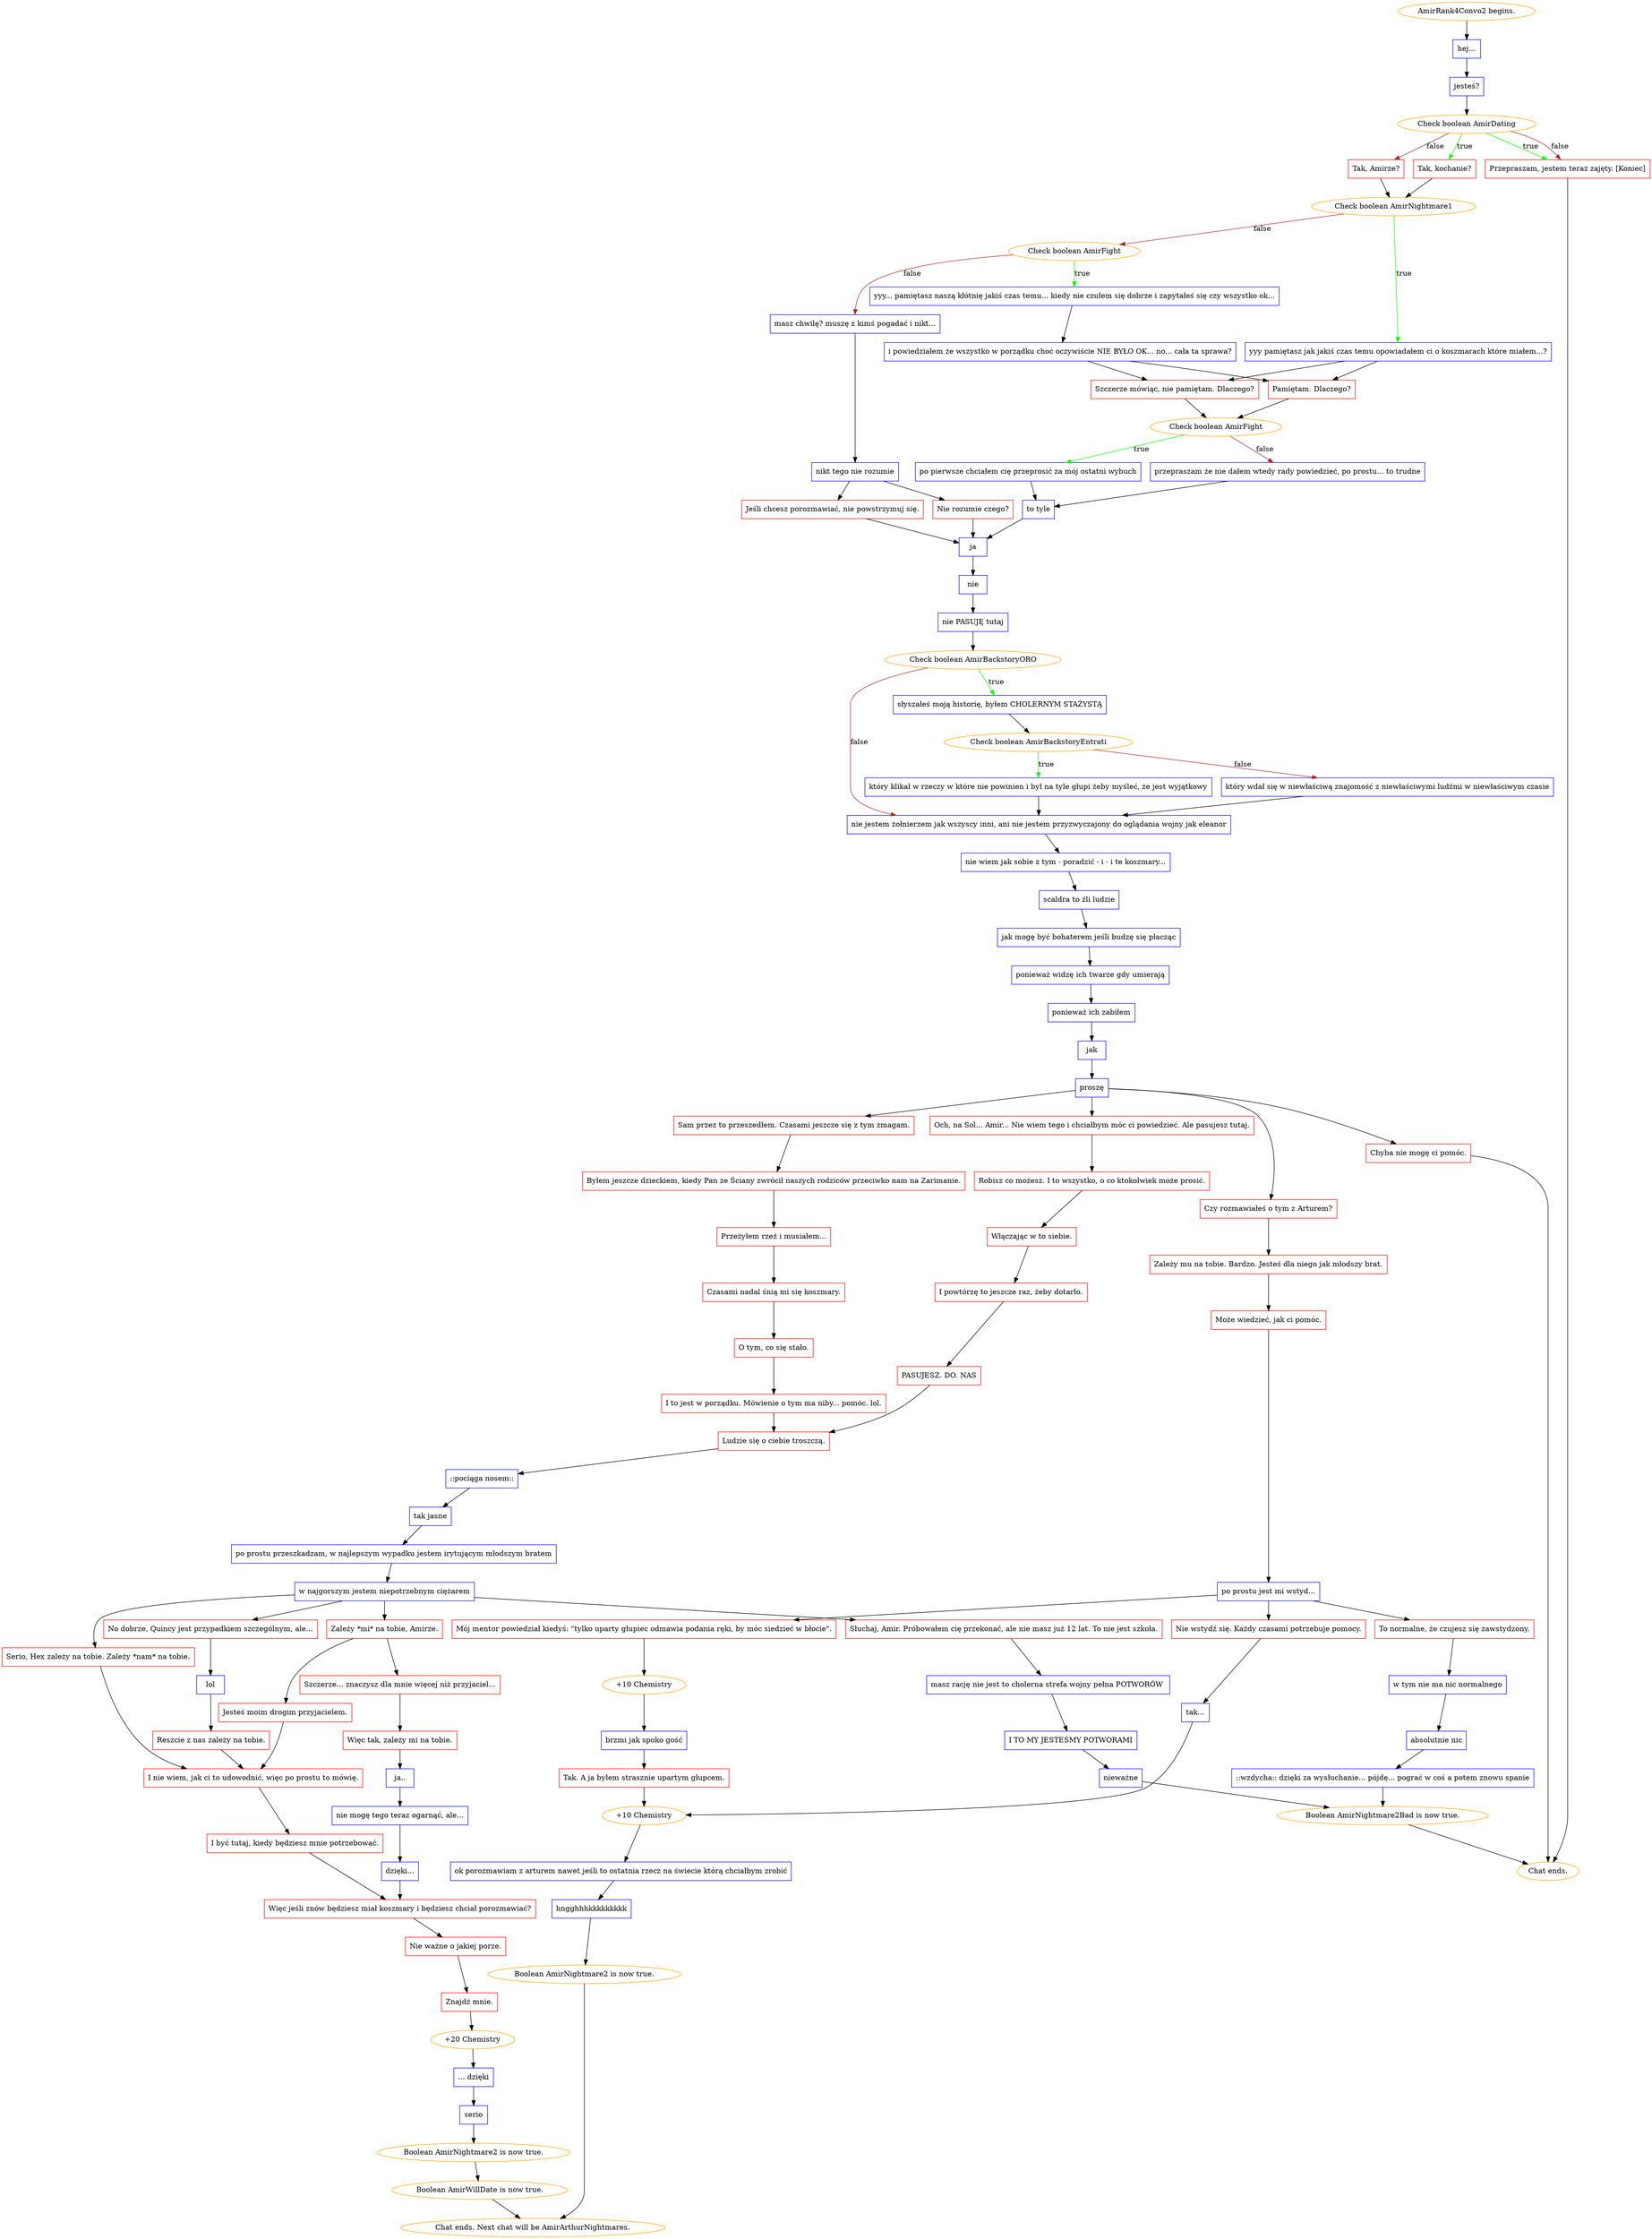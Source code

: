 digraph {
	"AmirRank4Convo2 begins." [color=orange];
		"AmirRank4Convo2 begins." -> j2237771456;
	j2237771456 [label="hej...",shape=box,color=blue];
		j2237771456 -> j1959074860;
	j1959074860 [label="jesteś?",shape=box,color=blue];
		j1959074860 -> j4198328266;
	j4198328266 [label="Check boolean AmirDating",color=orange];
		j4198328266 -> j464589460 [label=true,color=green];
		j4198328266 -> j676509327 [label=true,color=green];
		j4198328266 -> j483150845 [label=false,color=brown];
		j4198328266 -> j676509327 [label=false,color=brown];
	j464589460 [label="Tak, kochanie?",shape=box,color=red];
		j464589460 -> j3148491801;
	j676509327 [label="Przepraszam, jestem teraz zajęty. [Koniec]",shape=box,color=red];
		j676509327 -> "Chat ends.";
	j483150845 [label="Tak, Amirze?",shape=box,color=red];
		j483150845 -> j3148491801;
	j3148491801 [label="Check boolean AmirNightmare1",color=orange];
		j3148491801 -> j497592344 [label=true,color=green];
		j3148491801 -> j1636435483 [label=false,color=brown];
	"Chat ends." [color=orange];
	j497592344 [label="yyy pamiętasz jak jakiś czas temu opowiadałem ci o koszmarach które miałem...?",shape=box,color=blue];
		j497592344 -> j3763809349;
		j497592344 -> j281097110;
	j1636435483 [label="Check boolean AmirFight",color=orange];
		j1636435483 -> j1941705436 [label=true,color=green];
		j1636435483 -> j647031969 [label=false,color=brown];
	j3763809349 [label="Szczerze mówiąc, nie pamiętam. Dlaczego?",shape=box,color=red];
		j3763809349 -> j2649027627;
	j281097110 [label="Pamiętam. Dlaczego?",shape=box,color=red];
		j281097110 -> j2649027627;
	j1941705436 [label="yyy... pamiętasz naszą kłótnię jakiś czas temu... kiedy nie czułem się dobrze i zapytałeś się czy wszystko ok...",shape=box,color=blue];
		j1941705436 -> j1552013087;
	j647031969 [label="masz chwilę? muszę z kimś pogadać i nikt...",shape=box,color=blue];
		j647031969 -> j2758899943;
	j2649027627 [label="Check boolean AmirFight",color=orange];
		j2649027627 -> j938473075 [label=true,color=green];
		j2649027627 -> j813584103 [label=false,color=brown];
	j1552013087 [label="i powiedziałem że wszystko w porządku choć oczywiście NIE BYŁO OK... no... cała ta sprawa?",shape=box,color=blue];
		j1552013087 -> j3763809349;
		j1552013087 -> j281097110;
	j2758899943 [label="nikt tego nie rozumie",shape=box,color=blue];
		j2758899943 -> j4119463088;
		j2758899943 -> j2370477746;
	j938473075 [label="po pierwsze chciałem cię przeprosić za mój ostatni wybuch",shape=box,color=blue];
		j938473075 -> j2974711413;
	j813584103 [label="przepraszam że nie dałem wtedy rady powiedzieć, po prostu... to trudne",shape=box,color=blue];
		j813584103 -> j2974711413;
	j4119463088 [label="Nie rozumie czego?",shape=box,color=red];
		j4119463088 -> j2971655816;
	j2370477746 [label="Jeśli chcesz porozmawiać, nie powstrzymuj się.",shape=box,color=red];
		j2370477746 -> j2971655816;
	j2974711413 [label="to tyle",shape=box,color=blue];
		j2974711413 -> j2971655816;
	j2971655816 [label="ja",shape=box,color=blue];
		j2971655816 -> j2643319498;
	j2643319498 [label="nie",shape=box,color=blue];
		j2643319498 -> j1940440290;
	j1940440290 [label="nie PASUJĘ tutaj",shape=box,color=blue];
		j1940440290 -> j608868248;
	j608868248 [label="Check boolean AmirBackstoryORO",color=orange];
		j608868248 -> j3595221684 [label=true,color=green];
		j608868248 -> j2528209887 [label=false,color=brown];
	j3595221684 [label="słyszałeś moją historię, byłem CHOLERNYM STAŻYSTĄ",shape=box,color=blue];
		j3595221684 -> j3921040561;
	j2528209887 [label="nie jestem żołnierzem jak wszyscy inni, ani nie jestem przyzwyczajony do oglądania wojny jak eleanor",shape=box,color=blue];
		j2528209887 -> j1329602492;
	j3921040561 [label="Check boolean AmirBackstoryEntrati",color=orange];
		j3921040561 -> j139411596 [label=true,color=green];
		j3921040561 -> j2270309089 [label=false,color=brown];
	j1329602492 [label="nie wiem jak sobie z tym - poradzić - i - i te koszmary...",shape=box,color=blue];
		j1329602492 -> j2254454012;
	j139411596 [label="który klikał w rzeczy w które nie powinien i był na tyle głupi żeby myśleć, że jest wyjątkowy",shape=box,color=blue];
		j139411596 -> j2528209887;
	j2270309089 [label="który wdał się w niewłaściwą znajomość z niewłaściwymi ludźmi w niewłaściwym czasie",shape=box,color=blue];
		j2270309089 -> j2528209887;
	j2254454012 [label="scaldra to źli ludzie",shape=box,color=blue];
		j2254454012 -> j1209243959;
	j1209243959 [label="jak mogę być bohaterem jeśli budzę się płacząc",shape=box,color=blue];
		j1209243959 -> j4093769625;
	j4093769625 [label="ponieważ widzę ich twarze gdy umierają",shape=box,color=blue];
		j4093769625 -> j2705851819;
	j2705851819 [label="ponieważ ich zabiłem",shape=box,color=blue];
		j2705851819 -> j2827842091;
	j2827842091 [label="jak",shape=box,color=blue];
		j2827842091 -> j1256389599;
	j1256389599 [label="proszę",shape=box,color=blue];
		j1256389599 -> j1779480029;
		j1256389599 -> j1772115068;
		j1256389599 -> j2842517307;
		j1256389599 -> j4112491469;
	j1779480029 [label="Och, na Sol... Amir... Nie wiem tego i chciałbym móc ci powiedzieć. Ale pasujesz tutaj.",shape=box,color=red];
		j1779480029 -> j1504230866;
	j1772115068 [label="Sam przez to przeszedłem. Czasami jeszcze się z tym zmagam.",shape=box,color=red];
		j1772115068 -> j2108041368;
	j2842517307 [label="Czy rozmawiałeś o tym z Arturem?",shape=box,color=red];
		j2842517307 -> j505716873;
	j4112491469 [label="Chyba nie mogę ci pomóc.",shape=box,color=red];
		j4112491469 -> "Chat ends.";
	j1504230866 [label="Robisz co możesz. I to wszystko, o co ktokolwiek może prosić.",shape=box,color=red];
		j1504230866 -> j3456138373;
	j2108041368 [label="Byłem jeszcze dzieckiem, kiedy Pan ze Ściany zwrócił naszych rodziców przeciwko nam na Zarimanie.",shape=box,color=red];
		j2108041368 -> j3186100129;
	j505716873 [label="Zależy mu na tobie. Bardzo. Jesteś dla niego jak młodszy brat.",shape=box,color=red];
		j505716873 -> j3736727434;
	j3456138373 [label="Włączając w to siebie.",shape=box,color=red];
		j3456138373 -> j3559707584;
	j3186100129 [label="Przeżyłem rzeź i musiałem...",shape=box,color=red];
		j3186100129 -> j3914771941;
	j3736727434 [label="Może wiedzieć, jak ci pomóc.",shape=box,color=red];
		j3736727434 -> j1336833983;
	j3559707584 [label="I powtórzę to jeszcze raz, żeby dotarło.",shape=box,color=red];
		j3559707584 -> j4130286686;
	j3914771941 [label="Czasami nadal śnią mi się koszmary.",shape=box,color=red];
		j3914771941 -> j2494376993;
	j1336833983 [label="po prostu jest mi wstyd...",shape=box,color=blue];
		j1336833983 -> j618869834;
		j1336833983 -> j234511189;
		j1336833983 -> j1000190227;
	j4130286686 [label="PASUJESZ. DO. NAS",shape=box,color=red];
		j4130286686 -> j2211335048;
	j2494376993 [label="O tym, co się stało.",shape=box,color=red];
		j2494376993 -> j578106739;
	j618869834 [label="Nie wstydź się. Każdy czasami potrzebuje pomocy.",shape=box,color=red];
		j618869834 -> j348016689;
	j234511189 [label="Mój mentor powiedział kiedyś: \"tylko uparty głupiec odmawia podania ręki, by móc siedzieć w błocie\".",shape=box,color=red];
		j234511189 -> j2096596786;
	j1000190227 [label="To normalne, że czujesz się zawstydzony.",shape=box,color=red];
		j1000190227 -> j1618691040;
	j2211335048 [label="Ludzie się o ciebie troszczą.",shape=box,color=red];
		j2211335048 -> j1797030523;
	j578106739 [label="I to jest w porządku. Mówienie o tym ma niby... pomóc. lol.",shape=box,color=red];
		j578106739 -> j2211335048;
	j348016689 [label="tak...",shape=box,color=blue];
		j348016689 -> j2001731361;
	j2096596786 [label="+10 Chemistry",color=orange];
		j2096596786 -> j2845552052;
	j1618691040 [label="w tym nie ma nic normalnego",shape=box,color=blue];
		j1618691040 -> j3981675321;
	j1797030523 [label="::pociąga nosem::",shape=box,color=blue];
		j1797030523 -> j2724742722;
	j2001731361 [label="+10 Chemistry",color=orange];
		j2001731361 -> j2720452620;
	j2845552052 [label="brzmi jak spoko gość",shape=box,color=blue];
		j2845552052 -> j3688666869;
	j3981675321 [label="absolutnie nic",shape=box,color=blue];
		j3981675321 -> j2878041333;
	j2724742722 [label="tak jasne",shape=box,color=blue];
		j2724742722 -> j3457265064;
	j2720452620 [label="ok porozmawiam z arturem nawet jeśli to ostatnia rzecz na świecie którą chciałbym zrobić",shape=box,color=blue];
		j2720452620 -> j3309385748;
	j3688666869 [label="Tak. A ja byłem strasznie upartym głupcem.",shape=box,color=red];
		j3688666869 -> j2001731361;
	j2878041333 [label="::wzdycha:: dzięki za wysłuchanie... pójdę... pograć w coś a potem znowu spanie",shape=box,color=blue];
		j2878041333 -> j1562549570;
	j3457265064 [label="po prostu przeszkadzam, w najlepszym wypadku jestem irytującym młodszym bratem",shape=box,color=blue];
		j3457265064 -> j2965109408;
	j3309385748 [label="hngghhhkkkkkkkkk",shape=box,color=blue];
		j3309385748 -> j1383105354;
	j1562549570 [label="Boolean AmirNightmare2Bad is now true.",color=orange];
		j1562549570 -> "Chat ends.";
	j2965109408 [label="w najgorszym jestem niepotrzebnym ciężarem",shape=box,color=blue];
		j2965109408 -> j1180304020;
		j2965109408 -> j76092480;
		j2965109408 -> j2070734406;
		j2965109408 -> j4124330961;
	j1383105354 [label="Boolean AmirNightmare2 is now true.",color=orange];
		j1383105354 -> "Chat ends. Next chat will be AmirArthurNightmares.";
	j1180304020 [label="Zależy *mi* na tobie, Amirze.",shape=box,color=red];
		j1180304020 -> j1643818420;
		j1180304020 -> j4152594597;
	j76092480 [label="Serio, Hex zależy na tobie. Zależy *nam* na tobie.",shape=box,color=red];
		j76092480 -> j3183169999;
	j2070734406 [label="No dobrze, Quincy jest przypadkiem szczególnym, ale...",shape=box,color=red];
		j2070734406 -> j788351358;
	j4124330961 [label="Słuchaj, Amir. Próbowałem cię przekonać, ale nie masz już 12 lat. To nie jest szkoła.",shape=box,color=red];
		j4124330961 -> j1714851097;
	"Chat ends. Next chat will be AmirArthurNightmares." [color=orange];
	j1643818420 [label="Szczerze... znaczysz dla mnie więcej niż przyjaciel...",shape=box,color=red];
		j1643818420 -> j999814486;
	j4152594597 [label="Jesteś moim drogim przyjacielem.",shape=box,color=red];
		j4152594597 -> j3183169999;
	j3183169999 [label="I nie wiem, jak ci to udowodnić, więc po prostu to mówię.",shape=box,color=red];
		j3183169999 -> j507977257;
	j788351358 [label="lol",shape=box,color=blue];
		j788351358 -> j2339724239;
	j1714851097 [label="masz rację nie jest to cholerna strefa wojny pełna POTWORÓW ",shape=box,color=blue];
		j1714851097 -> j1192240084;
	j999814486 [label="Więc tak, zależy mi na tobie.",shape=box,color=red];
		j999814486 -> j3031027321;
	j507977257 [label="I być tutaj, kiedy będziesz mnie potrzebować.",shape=box,color=red];
		j507977257 -> j3134339582;
	j2339724239 [label="Reszcie z nas zależy na tobie.",shape=box,color=red];
		j2339724239 -> j3183169999;
	j1192240084 [label="I TO MY JESTEŚMY POTWORAMI",shape=box,color=blue];
		j1192240084 -> j1241653556;
	j3031027321 [label="ja..",shape=box,color=blue];
		j3031027321 -> j2025072644;
	j3134339582 [label="Więc jeśli znów będziesz miał koszmary i będziesz chciał porozmawiać?",shape=box,color=red];
		j3134339582 -> j1229381879;
	j1241653556 [label="nieważne",shape=box,color=blue];
		j1241653556 -> j1562549570;
	j2025072644 [label="nie mogę tego teraz ogarnąć, ale...",shape=box,color=blue];
		j2025072644 -> j1545249512;
	j1229381879 [label="Nie ważne o jakiej porze.",shape=box,color=red];
		j1229381879 -> j1261132554;
	j1545249512 [label="dzięki...",shape=box,color=blue];
		j1545249512 -> j3134339582;
	j1261132554 [label="Znajdź mnie.",shape=box,color=red];
		j1261132554 -> j3567893105;
	j3567893105 [label="+20 Chemistry",color=orange];
		j3567893105 -> j1456089020;
	j1456089020 [label="... dzięki",shape=box,color=blue];
		j1456089020 -> j1404860160;
	j1404860160 [label="serio",shape=box,color=blue];
		j1404860160 -> j3177060518;
	j3177060518 [label="Boolean AmirNightmare2 is now true.",color=orange];
		j3177060518 -> j3288321523;
	j3288321523 [label="Boolean AmirWillDate is now true.",color=orange];
		j3288321523 -> "Chat ends. Next chat will be AmirArthurNightmares.";
}